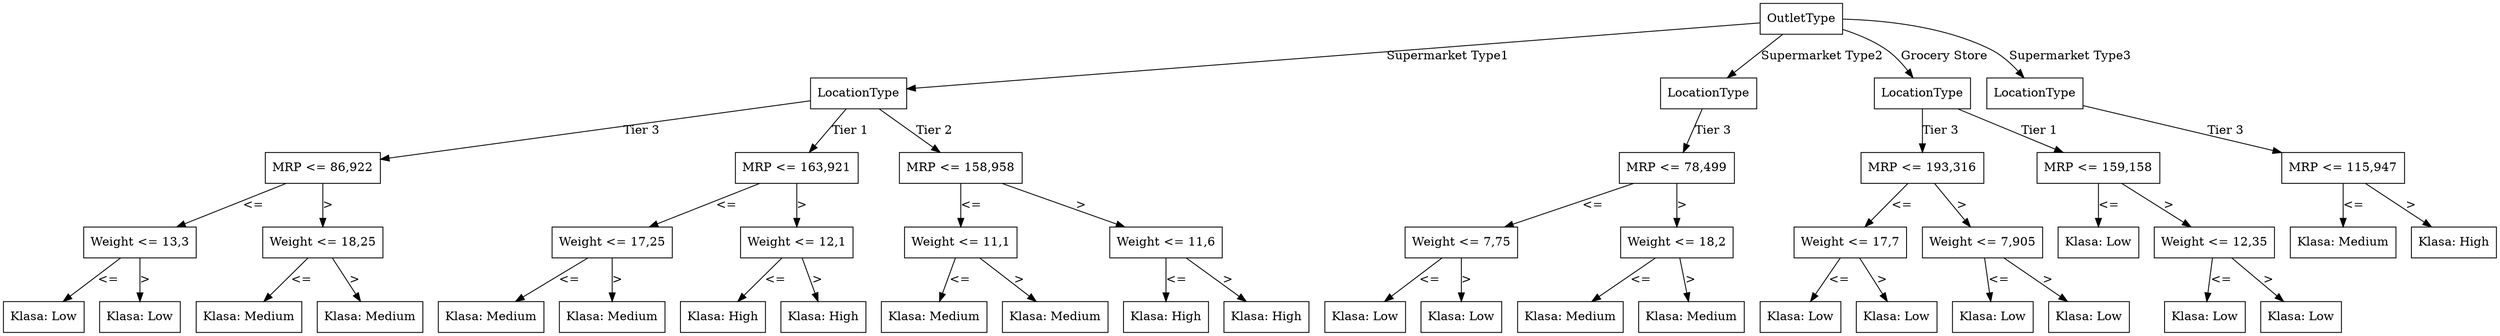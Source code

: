 digraph Forest {
node [shape=box];
node0 [label="OutletType"];
node0 -> node1 [label="Supermarket Type1"];
node1 [label="LocationType"];
node1 -> node2 [label="Tier 3"];
node2 [label="MRP <= 86,922"];
node2 -> node3 [label="<="];
node3 [label="Weight <= 13,3"];
node3 -> node4 [label="<="];
node4 [label="Klasa: Low"];
node3 -> node5 [label=">"];
node5 [label="Klasa: Low"];
node2 -> node6 [label=">"];
node6 [label="Weight <= 18,25"];
node6 -> node7 [label="<="];
node7 [label="Klasa: Medium"];
node6 -> node8 [label=">"];
node8 [label="Klasa: Medium"];
node1 -> node9 [label="Tier 1"];
node9 [label="MRP <= 163,921"];
node9 -> node10 [label="<="];
node10 [label="Weight <= 17,25"];
node10 -> node11 [label="<="];
node11 [label="Klasa: Medium"];
node10 -> node12 [label=">"];
node12 [label="Klasa: Medium"];
node9 -> node13 [label=">"];
node13 [label="Weight <= 12,1"];
node13 -> node14 [label="<="];
node14 [label="Klasa: High"];
node13 -> node15 [label=">"];
node15 [label="Klasa: High"];
node1 -> node16 [label="Tier 2"];
node16 [label="MRP <= 158,958"];
node16 -> node17 [label="<="];
node17 [label="Weight <= 11,1"];
node17 -> node18 [label="<="];
node18 [label="Klasa: Medium"];
node17 -> node19 [label=">"];
node19 [label="Klasa: Medium"];
node16 -> node20 [label=">"];
node20 [label="Weight <= 11,6"];
node20 -> node21 [label="<="];
node21 [label="Klasa: High"];
node20 -> node22 [label=">"];
node22 [label="Klasa: High"];
node0 -> node23 [label="Supermarket Type2"];
node23 [label="LocationType"];
node23 -> node24 [label="Tier 3"];
node24 [label="MRP <= 78,499"];
node24 -> node25 [label="<="];
node25 [label="Weight <= 7,75"];
node25 -> node26 [label="<="];
node26 [label="Klasa: Low"];
node25 -> node27 [label=">"];
node27 [label="Klasa: Low"];
node24 -> node28 [label=">"];
node28 [label="Weight <= 18,2"];
node28 -> node29 [label="<="];
node29 [label="Klasa: Medium"];
node28 -> node30 [label=">"];
node30 [label="Klasa: Medium"];
node0 -> node31 [label="Grocery Store"];
node31 [label="LocationType"];
node31 -> node32 [label="Tier 3"];
node32 [label="MRP <= 193,316"];
node32 -> node33 [label="<="];
node33 [label="Weight <= 17,7"];
node33 -> node34 [label="<="];
node34 [label="Klasa: Low"];
node33 -> node35 [label=">"];
node35 [label="Klasa: Low"];
node32 -> node36 [label=">"];
node36 [label="Weight <= 7,905"];
node36 -> node37 [label="<="];
node37 [label="Klasa: Low"];
node36 -> node38 [label=">"];
node38 [label="Klasa: Low"];
node31 -> node39 [label="Tier 1"];
node39 [label="MRP <= 159,158"];
node39 -> node40 [label="<="];
node40 [label="Klasa: Low"];
node39 -> node41 [label=">"];
node41 [label="Weight <= 12,35"];
node41 -> node42 [label="<="];
node42 [label="Klasa: Low"];
node41 -> node43 [label=">"];
node43 [label="Klasa: Low"];
node0 -> node44 [label="Supermarket Type3"];
node44 [label="LocationType"];
node44 -> node45 [label="Tier 3"];
node45 [label="MRP <= 115,947"];
node45 -> node46 [label="<="];
node46 [label="Klasa: Medium"];
node45 -> node47 [label=">"];
node47 [label="Klasa: High"];
}
